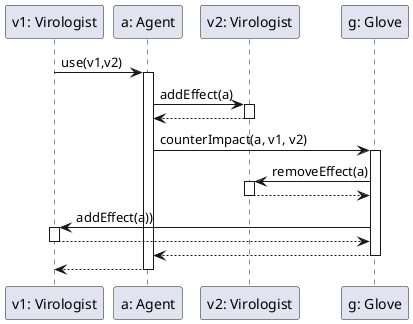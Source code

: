 @startuml
'https://plantuml.com/sequence-diagram

participant "v1: Virologist" as v1
participant "a: Agent" as a
participant "g: Glove" as g
participant "v2: Virologist" as v2
Participant "g: Glove" as g

v1 -> a ++: use(v1,v2)
    a -> v2 ++: addEffect(a)
    return
    a-> g ++: counterImpact(a, v1, v2)
        g -> v2++: removeEffect(a)
        return
        g -> v1++: addEffect(a))
        return
    return
return




@enduml